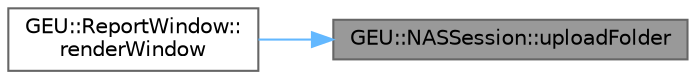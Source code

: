 digraph "GEU::NASSession::uploadFolder"
{
 // LATEX_PDF_SIZE
  bgcolor="transparent";
  edge [fontname=Helvetica,fontsize=10,labelfontname=Helvetica,labelfontsize=10];
  node [fontname=Helvetica,fontsize=10,shape=box,height=0.2,width=0.4];
  rankdir="RL";
  Node1 [id="Node000001",label="GEU::NASSession::uploadFolder",height=0.2,width=0.4,color="gray40", fillcolor="grey60", style="filled", fontcolor="black",tooltip="Uploads local folder to remote directory."];
  Node1 -> Node2 [id="edge1_Node000001_Node000002",dir="back",color="steelblue1",style="solid",tooltip=" "];
  Node2 [id="Node000002",label="GEU::ReportWindow::\lrenderWindow",height=0.2,width=0.4,color="grey40", fillcolor="white", style="filled",URL="$da/d06/class_g_e_u_1_1_report_window.html#a9001c82379e967b0ed766f3faa5d76cf",tooltip="Renders the window and contents."];
}

